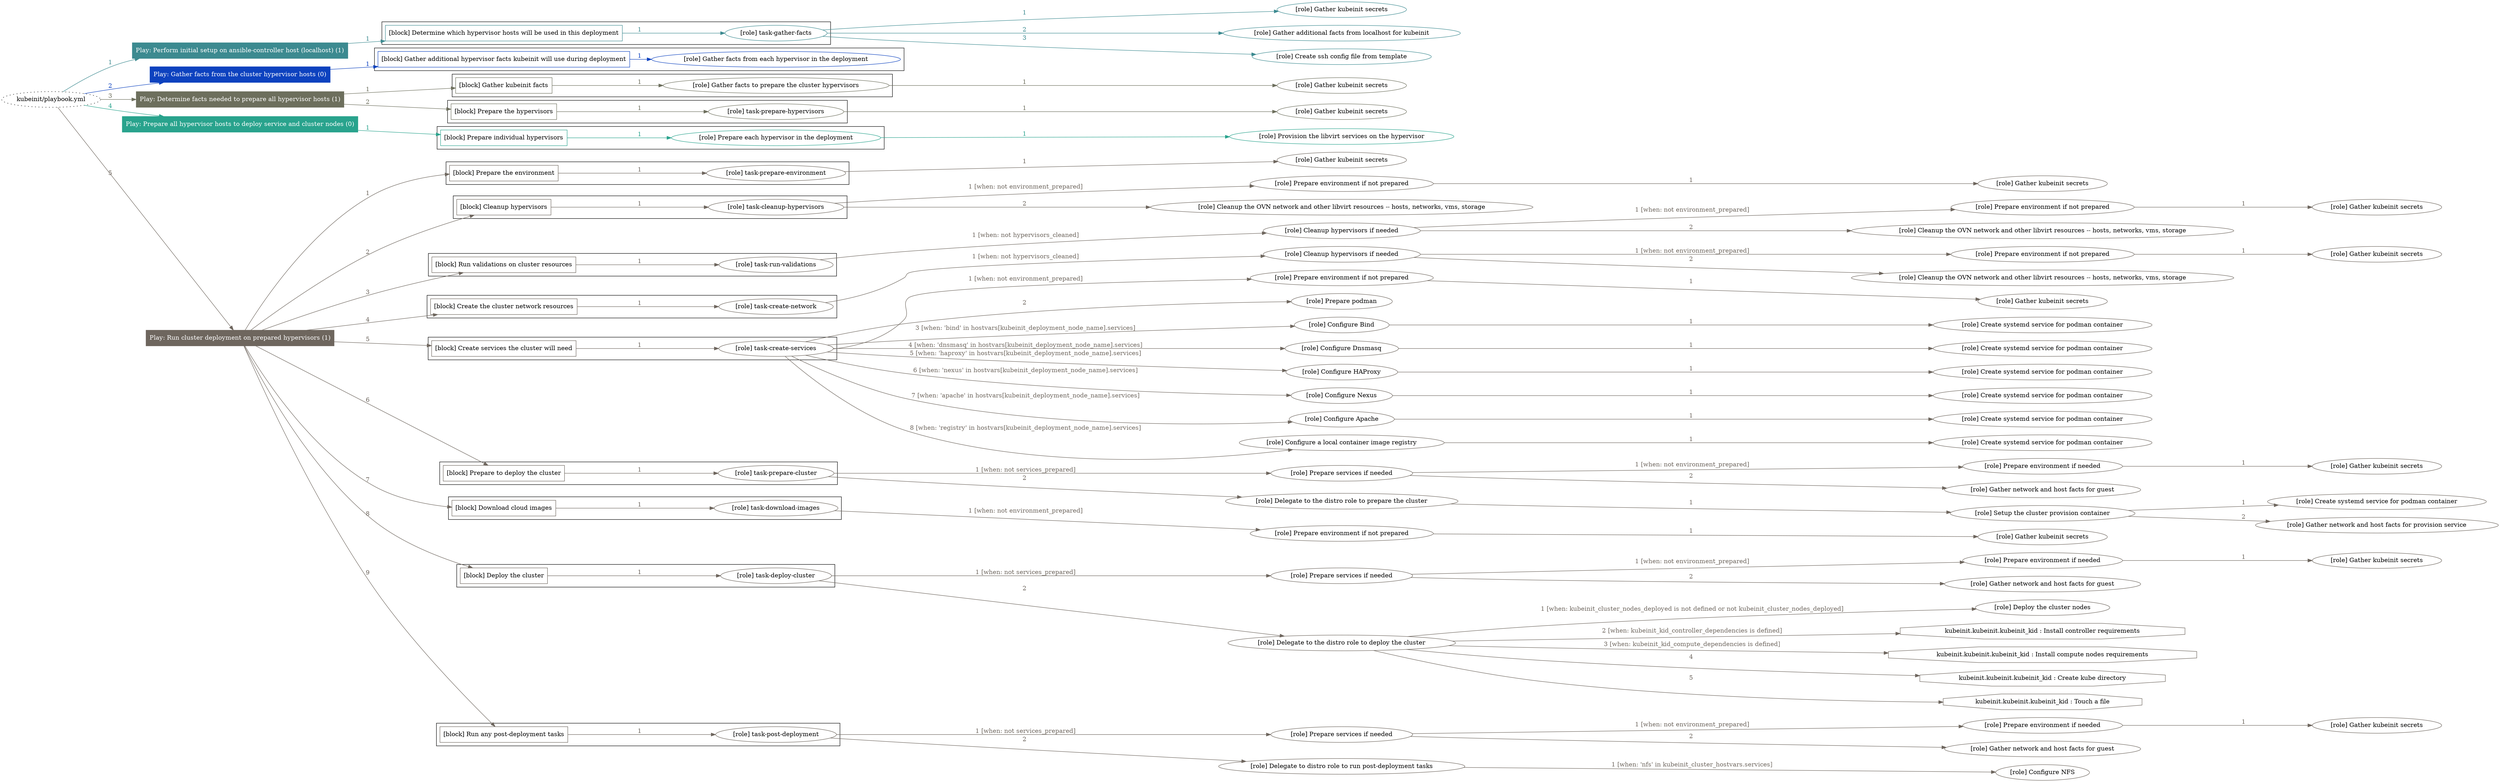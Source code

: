 digraph {
	graph [concentrate=true ordering=in rankdir=LR ratio=fill]
	edge [esep=5 sep=10]
	"kubeinit/playbook.yml" [URL="/home/runner/work/kubeinit/kubeinit/kubeinit/playbook.yml" id=playbook_3d7bd630 style=dotted]
	play_b0203a15 [label="Play: Perform initial setup on ansible-controller host (localhost) (1)" URL="/home/runner/work/kubeinit/kubeinit/kubeinit/playbook.yml" color="#3c8a90" fontcolor="#ffffff" id=play_b0203a15 shape=box style=filled tooltip=localhost]
	"kubeinit/playbook.yml" -> play_b0203a15 [label="1 " color="#3c8a90" fontcolor="#3c8a90" id=edge_af2dc142 labeltooltip="1 " tooltip="1 "]
	subgraph "Gather kubeinit secrets" {
		role_48feb80b [label="[role] Gather kubeinit secrets" URL="/home/runner/.ansible/collections/ansible_collections/kubeinit/kubeinit/roles/kubeinit_prepare/tasks/build_hypervisors_group.yml" color="#3c8a90" id=role_48feb80b tooltip="Gather kubeinit secrets"]
	}
	subgraph "Gather additional facts from localhost for kubeinit" {
		role_ab6a4d3f [label="[role] Gather additional facts from localhost for kubeinit" URL="/home/runner/.ansible/collections/ansible_collections/kubeinit/kubeinit/roles/kubeinit_prepare/tasks/build_hypervisors_group.yml" color="#3c8a90" id=role_ab6a4d3f tooltip="Gather additional facts from localhost for kubeinit"]
	}
	subgraph "Create ssh config file from template" {
		role_0a4c47ba [label="[role] Create ssh config file from template" URL="/home/runner/.ansible/collections/ansible_collections/kubeinit/kubeinit/roles/kubeinit_prepare/tasks/build_hypervisors_group.yml" color="#3c8a90" id=role_0a4c47ba tooltip="Create ssh config file from template"]
	}
	subgraph "task-gather-facts" {
		role_0cc390a0 [label="[role] task-gather-facts" URL="/home/runner/work/kubeinit/kubeinit/kubeinit/playbook.yml" color="#3c8a90" id=role_0cc390a0 tooltip="task-gather-facts"]
		role_0cc390a0 -> role_48feb80b [label="1 " color="#3c8a90" fontcolor="#3c8a90" id=edge_d0784002 labeltooltip="1 " tooltip="1 "]
		role_0cc390a0 -> role_ab6a4d3f [label="2 " color="#3c8a90" fontcolor="#3c8a90" id=edge_11cdefc2 labeltooltip="2 " tooltip="2 "]
		role_0cc390a0 -> role_0a4c47ba [label="3 " color="#3c8a90" fontcolor="#3c8a90" id=edge_e7268bd7 labeltooltip="3 " tooltip="3 "]
	}
	subgraph "Play: Perform initial setup on ansible-controller host (localhost) (1)" {
		play_b0203a15 -> block_efda9097 [label=1 color="#3c8a90" fontcolor="#3c8a90" id=edge_ba38cfdb labeltooltip=1 tooltip=1]
		subgraph cluster_block_efda9097 {
			block_efda9097 [label="[block] Determine which hypervisor hosts will be used in this deployment" URL="/home/runner/work/kubeinit/kubeinit/kubeinit/playbook.yml" color="#3c8a90" id=block_efda9097 labeltooltip="Determine which hypervisor hosts will be used in this deployment" shape=box tooltip="Determine which hypervisor hosts will be used in this deployment"]
			block_efda9097 -> role_0cc390a0 [label="1 " color="#3c8a90" fontcolor="#3c8a90" id=edge_987073fa labeltooltip="1 " tooltip="1 "]
		}
	}
	play_04111a97 [label="Play: Gather facts from the cluster hypervisor hosts (0)" URL="/home/runner/work/kubeinit/kubeinit/kubeinit/playbook.yml" color="#0d42bf" fontcolor="#ffffff" id=play_04111a97 shape=box style=filled tooltip="Play: Gather facts from the cluster hypervisor hosts (0)"]
	"kubeinit/playbook.yml" -> play_04111a97 [label="2 " color="#0d42bf" fontcolor="#0d42bf" id=edge_54c7ba0e labeltooltip="2 " tooltip="2 "]
	subgraph "Gather facts from each hypervisor in the deployment" {
		role_18b3a1d8 [label="[role] Gather facts from each hypervisor in the deployment" URL="/home/runner/work/kubeinit/kubeinit/kubeinit/playbook.yml" color="#0d42bf" id=role_18b3a1d8 tooltip="Gather facts from each hypervisor in the deployment"]
	}
	subgraph "Play: Gather facts from the cluster hypervisor hosts (0)" {
		play_04111a97 -> block_f0a7d3b3 [label=1 color="#0d42bf" fontcolor="#0d42bf" id=edge_0d190d37 labeltooltip=1 tooltip=1]
		subgraph cluster_block_f0a7d3b3 {
			block_f0a7d3b3 [label="[block] Gather additional hypervisor facts kubeinit will use during deployment" URL="/home/runner/work/kubeinit/kubeinit/kubeinit/playbook.yml" color="#0d42bf" id=block_f0a7d3b3 labeltooltip="Gather additional hypervisor facts kubeinit will use during deployment" shape=box tooltip="Gather additional hypervisor facts kubeinit will use during deployment"]
			block_f0a7d3b3 -> role_18b3a1d8 [label="1 " color="#0d42bf" fontcolor="#0d42bf" id=edge_4183a490 labeltooltip="1 " tooltip="1 "]
		}
	}
	play_44fbb2d6 [label="Play: Determine facts needed to prepare all hypervisor hosts (1)" URL="/home/runner/work/kubeinit/kubeinit/kubeinit/playbook.yml" color="#6d6f5d" fontcolor="#ffffff" id=play_44fbb2d6 shape=box style=filled tooltip=localhost]
	"kubeinit/playbook.yml" -> play_44fbb2d6 [label="3 " color="#6d6f5d" fontcolor="#6d6f5d" id=edge_a6567c5a labeltooltip="3 " tooltip="3 "]
	subgraph "Gather kubeinit secrets" {
		role_9995d584 [label="[role] Gather kubeinit secrets" URL="/home/runner/.ansible/collections/ansible_collections/kubeinit/kubeinit/roles/kubeinit_prepare/tasks/gather_kubeinit_facts.yml" color="#6d6f5d" id=role_9995d584 tooltip="Gather kubeinit secrets"]
	}
	subgraph "Gather facts to prepare the cluster hypervisors" {
		role_1fe7ce3e [label="[role] Gather facts to prepare the cluster hypervisors" URL="/home/runner/work/kubeinit/kubeinit/kubeinit/playbook.yml" color="#6d6f5d" id=role_1fe7ce3e tooltip="Gather facts to prepare the cluster hypervisors"]
		role_1fe7ce3e -> role_9995d584 [label="1 " color="#6d6f5d" fontcolor="#6d6f5d" id=edge_b0efc1c3 labeltooltip="1 " tooltip="1 "]
	}
	subgraph "Gather kubeinit secrets" {
		role_96edf153 [label="[role] Gather kubeinit secrets" URL="/home/runner/.ansible/collections/ansible_collections/kubeinit/kubeinit/roles/kubeinit_prepare/tasks/gather_kubeinit_facts.yml" color="#6d6f5d" id=role_96edf153 tooltip="Gather kubeinit secrets"]
	}
	subgraph "task-prepare-hypervisors" {
		role_48880086 [label="[role] task-prepare-hypervisors" URL="/home/runner/work/kubeinit/kubeinit/kubeinit/playbook.yml" color="#6d6f5d" id=role_48880086 tooltip="task-prepare-hypervisors"]
		role_48880086 -> role_96edf153 [label="1 " color="#6d6f5d" fontcolor="#6d6f5d" id=edge_0c571662 labeltooltip="1 " tooltip="1 "]
	}
	subgraph "Play: Determine facts needed to prepare all hypervisor hosts (1)" {
		play_44fbb2d6 -> block_ee2c584c [label=1 color="#6d6f5d" fontcolor="#6d6f5d" id=edge_2952ad56 labeltooltip=1 tooltip=1]
		subgraph cluster_block_ee2c584c {
			block_ee2c584c [label="[block] Gather kubeinit facts" URL="/home/runner/work/kubeinit/kubeinit/kubeinit/playbook.yml" color="#6d6f5d" id=block_ee2c584c labeltooltip="Gather kubeinit facts" shape=box tooltip="Gather kubeinit facts"]
			block_ee2c584c -> role_1fe7ce3e [label="1 " color="#6d6f5d" fontcolor="#6d6f5d" id=edge_dd4103d5 labeltooltip="1 " tooltip="1 "]
		}
		play_44fbb2d6 -> block_33b0d5e5 [label=2 color="#6d6f5d" fontcolor="#6d6f5d" id=edge_dc977b52 labeltooltip=2 tooltip=2]
		subgraph cluster_block_33b0d5e5 {
			block_33b0d5e5 [label="[block] Prepare the hypervisors" URL="/home/runner/work/kubeinit/kubeinit/kubeinit/playbook.yml" color="#6d6f5d" id=block_33b0d5e5 labeltooltip="Prepare the hypervisors" shape=box tooltip="Prepare the hypervisors"]
			block_33b0d5e5 -> role_48880086 [label="1 " color="#6d6f5d" fontcolor="#6d6f5d" id=edge_c5dce551 labeltooltip="1 " tooltip="1 "]
		}
	}
	play_79979519 [label="Play: Prepare all hypervisor hosts to deploy service and cluster nodes (0)" URL="/home/runner/work/kubeinit/kubeinit/kubeinit/playbook.yml" color="#29a38d" fontcolor="#ffffff" id=play_79979519 shape=box style=filled tooltip="Play: Prepare all hypervisor hosts to deploy service and cluster nodes (0)"]
	"kubeinit/playbook.yml" -> play_79979519 [label="4 " color="#29a38d" fontcolor="#29a38d" id=edge_4bfc03fb labeltooltip="4 " tooltip="4 "]
	subgraph "Provision the libvirt services on the hypervisor" {
		role_c75a8e52 [label="[role] Provision the libvirt services on the hypervisor" URL="/home/runner/.ansible/collections/ansible_collections/kubeinit/kubeinit/roles/kubeinit_prepare/tasks/prepare_hypervisor.yml" color="#29a38d" id=role_c75a8e52 tooltip="Provision the libvirt services on the hypervisor"]
	}
	subgraph "Prepare each hypervisor in the deployment" {
		role_4c54a559 [label="[role] Prepare each hypervisor in the deployment" URL="/home/runner/work/kubeinit/kubeinit/kubeinit/playbook.yml" color="#29a38d" id=role_4c54a559 tooltip="Prepare each hypervisor in the deployment"]
		role_4c54a559 -> role_c75a8e52 [label="1 " color="#29a38d" fontcolor="#29a38d" id=edge_80089c5c labeltooltip="1 " tooltip="1 "]
	}
	subgraph "Play: Prepare all hypervisor hosts to deploy service and cluster nodes (0)" {
		play_79979519 -> block_d3946b9d [label=1 color="#29a38d" fontcolor="#29a38d" id=edge_4ae7a3cb labeltooltip=1 tooltip=1]
		subgraph cluster_block_d3946b9d {
			block_d3946b9d [label="[block] Prepare individual hypervisors" URL="/home/runner/work/kubeinit/kubeinit/kubeinit/playbook.yml" color="#29a38d" id=block_d3946b9d labeltooltip="Prepare individual hypervisors" shape=box tooltip="Prepare individual hypervisors"]
			block_d3946b9d -> role_4c54a559 [label="1 " color="#29a38d" fontcolor="#29a38d" id=edge_c610ff0e labeltooltip="1 " tooltip="1 "]
		}
	}
	play_6e27e59a [label="Play: Run cluster deployment on prepared hypervisors (1)" URL="/home/runner/work/kubeinit/kubeinit/kubeinit/playbook.yml" color="#6e665e" fontcolor="#ffffff" id=play_6e27e59a shape=box style=filled tooltip=localhost]
	"kubeinit/playbook.yml" -> play_6e27e59a [label="5 " color="#6e665e" fontcolor="#6e665e" id=edge_e0b0841e labeltooltip="5 " tooltip="5 "]
	subgraph "Gather kubeinit secrets" {
		role_fdca444f [label="[role] Gather kubeinit secrets" URL="/home/runner/.ansible/collections/ansible_collections/kubeinit/kubeinit/roles/kubeinit_prepare/tasks/gather_kubeinit_facts.yml" color="#6e665e" id=role_fdca444f tooltip="Gather kubeinit secrets"]
	}
	subgraph "task-prepare-environment" {
		role_52c25a11 [label="[role] task-prepare-environment" URL="/home/runner/work/kubeinit/kubeinit/kubeinit/playbook.yml" color="#6e665e" id=role_52c25a11 tooltip="task-prepare-environment"]
		role_52c25a11 -> role_fdca444f [label="1 " color="#6e665e" fontcolor="#6e665e" id=edge_e0d90a6c labeltooltip="1 " tooltip="1 "]
	}
	subgraph "Gather kubeinit secrets" {
		role_676d27d6 [label="[role] Gather kubeinit secrets" URL="/home/runner/.ansible/collections/ansible_collections/kubeinit/kubeinit/roles/kubeinit_prepare/tasks/gather_kubeinit_facts.yml" color="#6e665e" id=role_676d27d6 tooltip="Gather kubeinit secrets"]
	}
	subgraph "Prepare environment if not prepared" {
		role_5a2c3a46 [label="[role] Prepare environment if not prepared" URL="/home/runner/.ansible/collections/ansible_collections/kubeinit/kubeinit/roles/kubeinit_prepare/tasks/cleanup_hypervisors.yml" color="#6e665e" id=role_5a2c3a46 tooltip="Prepare environment if not prepared"]
		role_5a2c3a46 -> role_676d27d6 [label="1 " color="#6e665e" fontcolor="#6e665e" id=edge_6e1cc955 labeltooltip="1 " tooltip="1 "]
	}
	subgraph "Cleanup the OVN network and other libvirt resources -- hosts, networks, vms, storage" {
		role_dcd455c5 [label="[role] Cleanup the OVN network and other libvirt resources -- hosts, networks, vms, storage" URL="/home/runner/.ansible/collections/ansible_collections/kubeinit/kubeinit/roles/kubeinit_prepare/tasks/cleanup_hypervisors.yml" color="#6e665e" id=role_dcd455c5 tooltip="Cleanup the OVN network and other libvirt resources -- hosts, networks, vms, storage"]
	}
	subgraph "task-cleanup-hypervisors" {
		role_646770fa [label="[role] task-cleanup-hypervisors" URL="/home/runner/work/kubeinit/kubeinit/kubeinit/playbook.yml" color="#6e665e" id=role_646770fa tooltip="task-cleanup-hypervisors"]
		role_646770fa -> role_5a2c3a46 [label="1 [when: not environment_prepared]" color="#6e665e" fontcolor="#6e665e" id=edge_43152ed1 labeltooltip="1 [when: not environment_prepared]" tooltip="1 [when: not environment_prepared]"]
		role_646770fa -> role_dcd455c5 [label="2 " color="#6e665e" fontcolor="#6e665e" id=edge_4732eca3 labeltooltip="2 " tooltip="2 "]
	}
	subgraph "Gather kubeinit secrets" {
		role_bed937e6 [label="[role] Gather kubeinit secrets" URL="/home/runner/.ansible/collections/ansible_collections/kubeinit/kubeinit/roles/kubeinit_prepare/tasks/gather_kubeinit_facts.yml" color="#6e665e" id=role_bed937e6 tooltip="Gather kubeinit secrets"]
	}
	subgraph "Prepare environment if not prepared" {
		role_c3abba6b [label="[role] Prepare environment if not prepared" URL="/home/runner/.ansible/collections/ansible_collections/kubeinit/kubeinit/roles/kubeinit_prepare/tasks/cleanup_hypervisors.yml" color="#6e665e" id=role_c3abba6b tooltip="Prepare environment if not prepared"]
		role_c3abba6b -> role_bed937e6 [label="1 " color="#6e665e" fontcolor="#6e665e" id=edge_7c79ac6a labeltooltip="1 " tooltip="1 "]
	}
	subgraph "Cleanup the OVN network and other libvirt resources -- hosts, networks, vms, storage" {
		role_b0fb7742 [label="[role] Cleanup the OVN network and other libvirt resources -- hosts, networks, vms, storage" URL="/home/runner/.ansible/collections/ansible_collections/kubeinit/kubeinit/roles/kubeinit_prepare/tasks/cleanup_hypervisors.yml" color="#6e665e" id=role_b0fb7742 tooltip="Cleanup the OVN network and other libvirt resources -- hosts, networks, vms, storage"]
	}
	subgraph "Cleanup hypervisors if needed" {
		role_43e8c8ad [label="[role] Cleanup hypervisors if needed" URL="/home/runner/.ansible/collections/ansible_collections/kubeinit/kubeinit/roles/kubeinit_validations/tasks/main.yml" color="#6e665e" id=role_43e8c8ad tooltip="Cleanup hypervisors if needed"]
		role_43e8c8ad -> role_c3abba6b [label="1 [when: not environment_prepared]" color="#6e665e" fontcolor="#6e665e" id=edge_b617b1b2 labeltooltip="1 [when: not environment_prepared]" tooltip="1 [when: not environment_prepared]"]
		role_43e8c8ad -> role_b0fb7742 [label="2 " color="#6e665e" fontcolor="#6e665e" id=edge_c12bb8b4 labeltooltip="2 " tooltip="2 "]
	}
	subgraph "task-run-validations" {
		role_91758251 [label="[role] task-run-validations" URL="/home/runner/work/kubeinit/kubeinit/kubeinit/playbook.yml" color="#6e665e" id=role_91758251 tooltip="task-run-validations"]
		role_91758251 -> role_43e8c8ad [label="1 [when: not hypervisors_cleaned]" color="#6e665e" fontcolor="#6e665e" id=edge_c01c80ba labeltooltip="1 [when: not hypervisors_cleaned]" tooltip="1 [when: not hypervisors_cleaned]"]
	}
	subgraph "Gather kubeinit secrets" {
		role_72af615d [label="[role] Gather kubeinit secrets" URL="/home/runner/.ansible/collections/ansible_collections/kubeinit/kubeinit/roles/kubeinit_prepare/tasks/gather_kubeinit_facts.yml" color="#6e665e" id=role_72af615d tooltip="Gather kubeinit secrets"]
	}
	subgraph "Prepare environment if not prepared" {
		role_1b918246 [label="[role] Prepare environment if not prepared" URL="/home/runner/.ansible/collections/ansible_collections/kubeinit/kubeinit/roles/kubeinit_prepare/tasks/cleanup_hypervisors.yml" color="#6e665e" id=role_1b918246 tooltip="Prepare environment if not prepared"]
		role_1b918246 -> role_72af615d [label="1 " color="#6e665e" fontcolor="#6e665e" id=edge_a9ec3417 labeltooltip="1 " tooltip="1 "]
	}
	subgraph "Cleanup the OVN network and other libvirt resources -- hosts, networks, vms, storage" {
		role_bd4e2962 [label="[role] Cleanup the OVN network and other libvirt resources -- hosts, networks, vms, storage" URL="/home/runner/.ansible/collections/ansible_collections/kubeinit/kubeinit/roles/kubeinit_prepare/tasks/cleanup_hypervisors.yml" color="#6e665e" id=role_bd4e2962 tooltip="Cleanup the OVN network and other libvirt resources -- hosts, networks, vms, storage"]
	}
	subgraph "Cleanup hypervisors if needed" {
		role_41783616 [label="[role] Cleanup hypervisors if needed" URL="/home/runner/.ansible/collections/ansible_collections/kubeinit/kubeinit/roles/kubeinit_libvirt/tasks/create_network.yml" color="#6e665e" id=role_41783616 tooltip="Cleanup hypervisors if needed"]
		role_41783616 -> role_1b918246 [label="1 [when: not environment_prepared]" color="#6e665e" fontcolor="#6e665e" id=edge_8a7256d5 labeltooltip="1 [when: not environment_prepared]" tooltip="1 [when: not environment_prepared]"]
		role_41783616 -> role_bd4e2962 [label="2 " color="#6e665e" fontcolor="#6e665e" id=edge_a55afdd6 labeltooltip="2 " tooltip="2 "]
	}
	subgraph "task-create-network" {
		role_072b382c [label="[role] task-create-network" URL="/home/runner/work/kubeinit/kubeinit/kubeinit/playbook.yml" color="#6e665e" id=role_072b382c tooltip="task-create-network"]
		role_072b382c -> role_41783616 [label="1 [when: not hypervisors_cleaned]" color="#6e665e" fontcolor="#6e665e" id=edge_1cc98890 labeltooltip="1 [when: not hypervisors_cleaned]" tooltip="1 [when: not hypervisors_cleaned]"]
	}
	subgraph "Gather kubeinit secrets" {
		role_a0f3d537 [label="[role] Gather kubeinit secrets" URL="/home/runner/.ansible/collections/ansible_collections/kubeinit/kubeinit/roles/kubeinit_prepare/tasks/gather_kubeinit_facts.yml" color="#6e665e" id=role_a0f3d537 tooltip="Gather kubeinit secrets"]
	}
	subgraph "Prepare environment if not prepared" {
		role_6c2fa3cf [label="[role] Prepare environment if not prepared" URL="/home/runner/.ansible/collections/ansible_collections/kubeinit/kubeinit/roles/kubeinit_services/tasks/main.yml" color="#6e665e" id=role_6c2fa3cf tooltip="Prepare environment if not prepared"]
		role_6c2fa3cf -> role_a0f3d537 [label="1 " color="#6e665e" fontcolor="#6e665e" id=edge_23925df9 labeltooltip="1 " tooltip="1 "]
	}
	subgraph "Prepare podman" {
		role_3ca24999 [label="[role] Prepare podman" URL="/home/runner/.ansible/collections/ansible_collections/kubeinit/kubeinit/roles/kubeinit_services/tasks/00_create_service_pod.yml" color="#6e665e" id=role_3ca24999 tooltip="Prepare podman"]
	}
	subgraph "Create systemd service for podman container" {
		role_8d040331 [label="[role] Create systemd service for podman container" URL="/home/runner/.ansible/collections/ansible_collections/kubeinit/kubeinit/roles/kubeinit_bind/tasks/main.yml" color="#6e665e" id=role_8d040331 tooltip="Create systemd service for podman container"]
	}
	subgraph "Configure Bind" {
		role_70f34946 [label="[role] Configure Bind" URL="/home/runner/.ansible/collections/ansible_collections/kubeinit/kubeinit/roles/kubeinit_services/tasks/start_services_containers.yml" color="#6e665e" id=role_70f34946 tooltip="Configure Bind"]
		role_70f34946 -> role_8d040331 [label="1 " color="#6e665e" fontcolor="#6e665e" id=edge_d8fd6b5e labeltooltip="1 " tooltip="1 "]
	}
	subgraph "Create systemd service for podman container" {
		role_dca3d2cf [label="[role] Create systemd service for podman container" URL="/home/runner/.ansible/collections/ansible_collections/kubeinit/kubeinit/roles/kubeinit_dnsmasq/tasks/main.yml" color="#6e665e" id=role_dca3d2cf tooltip="Create systemd service for podman container"]
	}
	subgraph "Configure Dnsmasq" {
		role_0df9fd36 [label="[role] Configure Dnsmasq" URL="/home/runner/.ansible/collections/ansible_collections/kubeinit/kubeinit/roles/kubeinit_services/tasks/start_services_containers.yml" color="#6e665e" id=role_0df9fd36 tooltip="Configure Dnsmasq"]
		role_0df9fd36 -> role_dca3d2cf [label="1 " color="#6e665e" fontcolor="#6e665e" id=edge_4e99bb91 labeltooltip="1 " tooltip="1 "]
	}
	subgraph "Create systemd service for podman container" {
		role_486c6132 [label="[role] Create systemd service for podman container" URL="/home/runner/.ansible/collections/ansible_collections/kubeinit/kubeinit/roles/kubeinit_haproxy/tasks/main.yml" color="#6e665e" id=role_486c6132 tooltip="Create systemd service for podman container"]
	}
	subgraph "Configure HAProxy" {
		role_641e816e [label="[role] Configure HAProxy" URL="/home/runner/.ansible/collections/ansible_collections/kubeinit/kubeinit/roles/kubeinit_services/tasks/start_services_containers.yml" color="#6e665e" id=role_641e816e tooltip="Configure HAProxy"]
		role_641e816e -> role_486c6132 [label="1 " color="#6e665e" fontcolor="#6e665e" id=edge_9d06c499 labeltooltip="1 " tooltip="1 "]
	}
	subgraph "Create systemd service for podman container" {
		role_9caf7ca0 [label="[role] Create systemd service for podman container" URL="/home/runner/.ansible/collections/ansible_collections/kubeinit/kubeinit/roles/kubeinit_nexus/tasks/main.yml" color="#6e665e" id=role_9caf7ca0 tooltip="Create systemd service for podman container"]
	}
	subgraph "Configure Nexus" {
		role_36e94bff [label="[role] Configure Nexus" URL="/home/runner/.ansible/collections/ansible_collections/kubeinit/kubeinit/roles/kubeinit_services/tasks/start_services_containers.yml" color="#6e665e" id=role_36e94bff tooltip="Configure Nexus"]
		role_36e94bff -> role_9caf7ca0 [label="1 " color="#6e665e" fontcolor="#6e665e" id=edge_1cb47347 labeltooltip="1 " tooltip="1 "]
	}
	subgraph "Create systemd service for podman container" {
		role_8e4f36b9 [label="[role] Create systemd service for podman container" URL="/home/runner/.ansible/collections/ansible_collections/kubeinit/kubeinit/roles/kubeinit_apache/tasks/main.yml" color="#6e665e" id=role_8e4f36b9 tooltip="Create systemd service for podman container"]
	}
	subgraph "Configure Apache" {
		role_22abae80 [label="[role] Configure Apache" URL="/home/runner/.ansible/collections/ansible_collections/kubeinit/kubeinit/roles/kubeinit_services/tasks/start_services_containers.yml" color="#6e665e" id=role_22abae80 tooltip="Configure Apache"]
		role_22abae80 -> role_8e4f36b9 [label="1 " color="#6e665e" fontcolor="#6e665e" id=edge_22b6c54d labeltooltip="1 " tooltip="1 "]
	}
	subgraph "Create systemd service for podman container" {
		role_6d17152f [label="[role] Create systemd service for podman container" URL="/home/runner/.ansible/collections/ansible_collections/kubeinit/kubeinit/roles/kubeinit_registry/tasks/main.yml" color="#6e665e" id=role_6d17152f tooltip="Create systemd service for podman container"]
	}
	subgraph "Configure a local container image registry" {
		role_6178445d [label="[role] Configure a local container image registry" URL="/home/runner/.ansible/collections/ansible_collections/kubeinit/kubeinit/roles/kubeinit_services/tasks/start_services_containers.yml" color="#6e665e" id=role_6178445d tooltip="Configure a local container image registry"]
		role_6178445d -> role_6d17152f [label="1 " color="#6e665e" fontcolor="#6e665e" id=edge_9a193072 labeltooltip="1 " tooltip="1 "]
	}
	subgraph "task-create-services" {
		role_d0e8c04c [label="[role] task-create-services" URL="/home/runner/work/kubeinit/kubeinit/kubeinit/playbook.yml" color="#6e665e" id=role_d0e8c04c tooltip="task-create-services"]
		role_d0e8c04c -> role_6c2fa3cf [label="1 [when: not environment_prepared]" color="#6e665e" fontcolor="#6e665e" id=edge_0ecf4778 labeltooltip="1 [when: not environment_prepared]" tooltip="1 [when: not environment_prepared]"]
		role_d0e8c04c -> role_3ca24999 [label="2 " color="#6e665e" fontcolor="#6e665e" id=edge_b8df870a labeltooltip="2 " tooltip="2 "]
		role_d0e8c04c -> role_70f34946 [label="3 [when: 'bind' in hostvars[kubeinit_deployment_node_name].services]" color="#6e665e" fontcolor="#6e665e" id=edge_943360d9 labeltooltip="3 [when: 'bind' in hostvars[kubeinit_deployment_node_name].services]" tooltip="3 [when: 'bind' in hostvars[kubeinit_deployment_node_name].services]"]
		role_d0e8c04c -> role_0df9fd36 [label="4 [when: 'dnsmasq' in hostvars[kubeinit_deployment_node_name].services]" color="#6e665e" fontcolor="#6e665e" id=edge_cf29edeb labeltooltip="4 [when: 'dnsmasq' in hostvars[kubeinit_deployment_node_name].services]" tooltip="4 [when: 'dnsmasq' in hostvars[kubeinit_deployment_node_name].services]"]
		role_d0e8c04c -> role_641e816e [label="5 [when: 'haproxy' in hostvars[kubeinit_deployment_node_name].services]" color="#6e665e" fontcolor="#6e665e" id=edge_55bd174f labeltooltip="5 [when: 'haproxy' in hostvars[kubeinit_deployment_node_name].services]" tooltip="5 [when: 'haproxy' in hostvars[kubeinit_deployment_node_name].services]"]
		role_d0e8c04c -> role_36e94bff [label="6 [when: 'nexus' in hostvars[kubeinit_deployment_node_name].services]" color="#6e665e" fontcolor="#6e665e" id=edge_5bdfd1f2 labeltooltip="6 [when: 'nexus' in hostvars[kubeinit_deployment_node_name].services]" tooltip="6 [when: 'nexus' in hostvars[kubeinit_deployment_node_name].services]"]
		role_d0e8c04c -> role_22abae80 [label="7 [when: 'apache' in hostvars[kubeinit_deployment_node_name].services]" color="#6e665e" fontcolor="#6e665e" id=edge_2b037e74 labeltooltip="7 [when: 'apache' in hostvars[kubeinit_deployment_node_name].services]" tooltip="7 [when: 'apache' in hostvars[kubeinit_deployment_node_name].services]"]
		role_d0e8c04c -> role_6178445d [label="8 [when: 'registry' in hostvars[kubeinit_deployment_node_name].services]" color="#6e665e" fontcolor="#6e665e" id=edge_58882956 labeltooltip="8 [when: 'registry' in hostvars[kubeinit_deployment_node_name].services]" tooltip="8 [when: 'registry' in hostvars[kubeinit_deployment_node_name].services]"]
	}
	subgraph "Gather kubeinit secrets" {
		role_5a3a40a1 [label="[role] Gather kubeinit secrets" URL="/home/runner/.ansible/collections/ansible_collections/kubeinit/kubeinit/roles/kubeinit_prepare/tasks/gather_kubeinit_facts.yml" color="#6e665e" id=role_5a3a40a1 tooltip="Gather kubeinit secrets"]
	}
	subgraph "Prepare environment if needed" {
		role_3eac56a5 [label="[role] Prepare environment if needed" URL="/home/runner/.ansible/collections/ansible_collections/kubeinit/kubeinit/roles/kubeinit_services/tasks/prepare_services.yml" color="#6e665e" id=role_3eac56a5 tooltip="Prepare environment if needed"]
		role_3eac56a5 -> role_5a3a40a1 [label="1 " color="#6e665e" fontcolor="#6e665e" id=edge_95b7f3d4 labeltooltip="1 " tooltip="1 "]
	}
	subgraph "Gather network and host facts for guest" {
		role_876b5fdc [label="[role] Gather network and host facts for guest" URL="/home/runner/.ansible/collections/ansible_collections/kubeinit/kubeinit/roles/kubeinit_services/tasks/prepare_services.yml" color="#6e665e" id=role_876b5fdc tooltip="Gather network and host facts for guest"]
	}
	subgraph "Prepare services if needed" {
		role_54ccdefb [label="[role] Prepare services if needed" URL="/home/runner/.ansible/collections/ansible_collections/kubeinit/kubeinit/roles/kubeinit_prepare/tasks/prepare_cluster.yml" color="#6e665e" id=role_54ccdefb tooltip="Prepare services if needed"]
		role_54ccdefb -> role_3eac56a5 [label="1 [when: not environment_prepared]" color="#6e665e" fontcolor="#6e665e" id=edge_be370c6a labeltooltip="1 [when: not environment_prepared]" tooltip="1 [when: not environment_prepared]"]
		role_54ccdefb -> role_876b5fdc [label="2 " color="#6e665e" fontcolor="#6e665e" id=edge_8ef4edce labeltooltip="2 " tooltip="2 "]
	}
	subgraph "Create systemd service for podman container" {
		role_c5cd32d6 [label="[role] Create systemd service for podman container" URL="/home/runner/.ansible/collections/ansible_collections/kubeinit/kubeinit/roles/kubeinit_services/tasks/create_provision_container.yml" color="#6e665e" id=role_c5cd32d6 tooltip="Create systemd service for podman container"]
	}
	subgraph "Gather network and host facts for provision service" {
		role_af9291be [label="[role] Gather network and host facts for provision service" URL="/home/runner/.ansible/collections/ansible_collections/kubeinit/kubeinit/roles/kubeinit_services/tasks/create_provision_container.yml" color="#6e665e" id=role_af9291be tooltip="Gather network and host facts for provision service"]
	}
	subgraph "Setup the cluster provision container" {
		role_1732388e [label="[role] Setup the cluster provision container" URL="/home/runner/.ansible/collections/ansible_collections/kubeinit/kubeinit/roles/kubeinit_kid/tasks/prepare_cluster.yml" color="#6e665e" id=role_1732388e tooltip="Setup the cluster provision container"]
		role_1732388e -> role_c5cd32d6 [label="1 " color="#6e665e" fontcolor="#6e665e" id=edge_b5f7db7a labeltooltip="1 " tooltip="1 "]
		role_1732388e -> role_af9291be [label="2 " color="#6e665e" fontcolor="#6e665e" id=edge_e0c77e1d labeltooltip="2 " tooltip="2 "]
	}
	subgraph "Delegate to the distro role to prepare the cluster" {
		role_376d689c [label="[role] Delegate to the distro role to prepare the cluster" URL="/home/runner/.ansible/collections/ansible_collections/kubeinit/kubeinit/roles/kubeinit_prepare/tasks/prepare_cluster.yml" color="#6e665e" id=role_376d689c tooltip="Delegate to the distro role to prepare the cluster"]
		role_376d689c -> role_1732388e [label="1 " color="#6e665e" fontcolor="#6e665e" id=edge_ad2f0558 labeltooltip="1 " tooltip="1 "]
	}
	subgraph "task-prepare-cluster" {
		role_328aa80b [label="[role] task-prepare-cluster" URL="/home/runner/work/kubeinit/kubeinit/kubeinit/playbook.yml" color="#6e665e" id=role_328aa80b tooltip="task-prepare-cluster"]
		role_328aa80b -> role_54ccdefb [label="1 [when: not services_prepared]" color="#6e665e" fontcolor="#6e665e" id=edge_69e73173 labeltooltip="1 [when: not services_prepared]" tooltip="1 [when: not services_prepared]"]
		role_328aa80b -> role_376d689c [label="2 " color="#6e665e" fontcolor="#6e665e" id=edge_df65f6cc labeltooltip="2 " tooltip="2 "]
	}
	subgraph "Gather kubeinit secrets" {
		role_7eaec882 [label="[role] Gather kubeinit secrets" URL="/home/runner/.ansible/collections/ansible_collections/kubeinit/kubeinit/roles/kubeinit_prepare/tasks/gather_kubeinit_facts.yml" color="#6e665e" id=role_7eaec882 tooltip="Gather kubeinit secrets"]
	}
	subgraph "Prepare environment if not prepared" {
		role_8e4f4d77 [label="[role] Prepare environment if not prepared" URL="/home/runner/.ansible/collections/ansible_collections/kubeinit/kubeinit/roles/kubeinit_libvirt/tasks/download_cloud_images.yml" color="#6e665e" id=role_8e4f4d77 tooltip="Prepare environment if not prepared"]
		role_8e4f4d77 -> role_7eaec882 [label="1 " color="#6e665e" fontcolor="#6e665e" id=edge_0775c888 labeltooltip="1 " tooltip="1 "]
	}
	subgraph "task-download-images" {
		role_0d872382 [label="[role] task-download-images" URL="/home/runner/work/kubeinit/kubeinit/kubeinit/playbook.yml" color="#6e665e" id=role_0d872382 tooltip="task-download-images"]
		role_0d872382 -> role_8e4f4d77 [label="1 [when: not environment_prepared]" color="#6e665e" fontcolor="#6e665e" id=edge_5297c001 labeltooltip="1 [when: not environment_prepared]" tooltip="1 [when: not environment_prepared]"]
	}
	subgraph "Gather kubeinit secrets" {
		role_891350c4 [label="[role] Gather kubeinit secrets" URL="/home/runner/.ansible/collections/ansible_collections/kubeinit/kubeinit/roles/kubeinit_prepare/tasks/gather_kubeinit_facts.yml" color="#6e665e" id=role_891350c4 tooltip="Gather kubeinit secrets"]
	}
	subgraph "Prepare environment if needed" {
		role_81e63960 [label="[role] Prepare environment if needed" URL="/home/runner/.ansible/collections/ansible_collections/kubeinit/kubeinit/roles/kubeinit_services/tasks/prepare_services.yml" color="#6e665e" id=role_81e63960 tooltip="Prepare environment if needed"]
		role_81e63960 -> role_891350c4 [label="1 " color="#6e665e" fontcolor="#6e665e" id=edge_020ff00b labeltooltip="1 " tooltip="1 "]
	}
	subgraph "Gather network and host facts for guest" {
		role_5be6965b [label="[role] Gather network and host facts for guest" URL="/home/runner/.ansible/collections/ansible_collections/kubeinit/kubeinit/roles/kubeinit_services/tasks/prepare_services.yml" color="#6e665e" id=role_5be6965b tooltip="Gather network and host facts for guest"]
	}
	subgraph "Prepare services if needed" {
		role_ccc65893 [label="[role] Prepare services if needed" URL="/home/runner/.ansible/collections/ansible_collections/kubeinit/kubeinit/roles/kubeinit_prepare/tasks/deploy_cluster.yml" color="#6e665e" id=role_ccc65893 tooltip="Prepare services if needed"]
		role_ccc65893 -> role_81e63960 [label="1 [when: not environment_prepared]" color="#6e665e" fontcolor="#6e665e" id=edge_db30bde7 labeltooltip="1 [when: not environment_prepared]" tooltip="1 [when: not environment_prepared]"]
		role_ccc65893 -> role_5be6965b [label="2 " color="#6e665e" fontcolor="#6e665e" id=edge_a9f36ae1 labeltooltip="2 " tooltip="2 "]
	}
	subgraph "Deploy the cluster nodes" {
		role_3355283c [label="[role] Deploy the cluster nodes" URL="/home/runner/.ansible/collections/ansible_collections/kubeinit/kubeinit/roles/kubeinit_kid/tasks/main.yml" color="#6e665e" id=role_3355283c tooltip="Deploy the cluster nodes"]
	}
	subgraph "Delegate to the distro role to deploy the cluster" {
		role_cfd00af0 [label="[role] Delegate to the distro role to deploy the cluster" URL="/home/runner/.ansible/collections/ansible_collections/kubeinit/kubeinit/roles/kubeinit_prepare/tasks/deploy_cluster.yml" color="#6e665e" id=role_cfd00af0 tooltip="Delegate to the distro role to deploy the cluster"]
		role_cfd00af0 -> role_3355283c [label="1 [when: kubeinit_cluster_nodes_deployed is not defined or not kubeinit_cluster_nodes_deployed]" color="#6e665e" fontcolor="#6e665e" id=edge_cb0ee511 labeltooltip="1 [when: kubeinit_cluster_nodes_deployed is not defined or not kubeinit_cluster_nodes_deployed]" tooltip="1 [when: kubeinit_cluster_nodes_deployed is not defined or not kubeinit_cluster_nodes_deployed]"]
		task_6b5503ed [label="kubeinit.kubeinit.kubeinit_kid : Install controller requirements" URL="/home/runner/.ansible/collections/ansible_collections/kubeinit/kubeinit/roles/kubeinit_kid/tasks/main.yml" color="#6e665e" id=task_6b5503ed shape=octagon tooltip="kubeinit.kubeinit.kubeinit_kid : Install controller requirements"]
		role_cfd00af0 -> task_6b5503ed [label="2 [when: kubeinit_kid_controller_dependencies is defined]" color="#6e665e" fontcolor="#6e665e" id=edge_0ab821ff labeltooltip="2 [when: kubeinit_kid_controller_dependencies is defined]" tooltip="2 [when: kubeinit_kid_controller_dependencies is defined]"]
		task_f84e0415 [label="kubeinit.kubeinit.kubeinit_kid : Install compute nodes requirements" URL="/home/runner/.ansible/collections/ansible_collections/kubeinit/kubeinit/roles/kubeinit_kid/tasks/main.yml" color="#6e665e" id=task_f84e0415 shape=octagon tooltip="kubeinit.kubeinit.kubeinit_kid : Install compute nodes requirements"]
		role_cfd00af0 -> task_f84e0415 [label="3 [when: kubeinit_kid_compute_dependencies is defined]" color="#6e665e" fontcolor="#6e665e" id=edge_f2b6eeba labeltooltip="3 [when: kubeinit_kid_compute_dependencies is defined]" tooltip="3 [when: kubeinit_kid_compute_dependencies is defined]"]
		task_7753b511 [label="kubeinit.kubeinit.kubeinit_kid : Create kube directory" URL="/home/runner/.ansible/collections/ansible_collections/kubeinit/kubeinit/roles/kubeinit_kid/tasks/main.yml" color="#6e665e" id=task_7753b511 shape=octagon tooltip="kubeinit.kubeinit.kubeinit_kid : Create kube directory"]
		role_cfd00af0 -> task_7753b511 [label="4 " color="#6e665e" fontcolor="#6e665e" id=edge_afcea618 labeltooltip="4 " tooltip="4 "]
		task_4f56af9c [label="kubeinit.kubeinit.kubeinit_kid : Touch a file" URL="/home/runner/.ansible/collections/ansible_collections/kubeinit/kubeinit/roles/kubeinit_kid/tasks/main.yml" color="#6e665e" id=task_4f56af9c shape=octagon tooltip="kubeinit.kubeinit.kubeinit_kid : Touch a file"]
		role_cfd00af0 -> task_4f56af9c [label="5 " color="#6e665e" fontcolor="#6e665e" id=edge_e74afac1 labeltooltip="5 " tooltip="5 "]
	}
	subgraph "task-deploy-cluster" {
		role_c5909651 [label="[role] task-deploy-cluster" URL="/home/runner/work/kubeinit/kubeinit/kubeinit/playbook.yml" color="#6e665e" id=role_c5909651 tooltip="task-deploy-cluster"]
		role_c5909651 -> role_ccc65893 [label="1 [when: not services_prepared]" color="#6e665e" fontcolor="#6e665e" id=edge_408c6f20 labeltooltip="1 [when: not services_prepared]" tooltip="1 [when: not services_prepared]"]
		role_c5909651 -> role_cfd00af0 [label="2 " color="#6e665e" fontcolor="#6e665e" id=edge_bc10ceac labeltooltip="2 " tooltip="2 "]
	}
	subgraph "Gather kubeinit secrets" {
		role_a93de645 [label="[role] Gather kubeinit secrets" URL="/home/runner/.ansible/collections/ansible_collections/kubeinit/kubeinit/roles/kubeinit_prepare/tasks/gather_kubeinit_facts.yml" color="#6e665e" id=role_a93de645 tooltip="Gather kubeinit secrets"]
	}
	subgraph "Prepare environment if needed" {
		role_aa8bcf23 [label="[role] Prepare environment if needed" URL="/home/runner/.ansible/collections/ansible_collections/kubeinit/kubeinit/roles/kubeinit_services/tasks/prepare_services.yml" color="#6e665e" id=role_aa8bcf23 tooltip="Prepare environment if needed"]
		role_aa8bcf23 -> role_a93de645 [label="1 " color="#6e665e" fontcolor="#6e665e" id=edge_9e97b4a8 labeltooltip="1 " tooltip="1 "]
	}
	subgraph "Gather network and host facts for guest" {
		role_81494ca5 [label="[role] Gather network and host facts for guest" URL="/home/runner/.ansible/collections/ansible_collections/kubeinit/kubeinit/roles/kubeinit_services/tasks/prepare_services.yml" color="#6e665e" id=role_81494ca5 tooltip="Gather network and host facts for guest"]
	}
	subgraph "Prepare services if needed" {
		role_3fdfbb2e [label="[role] Prepare services if needed" URL="/home/runner/.ansible/collections/ansible_collections/kubeinit/kubeinit/roles/kubeinit_prepare/tasks/post_deployment.yml" color="#6e665e" id=role_3fdfbb2e tooltip="Prepare services if needed"]
		role_3fdfbb2e -> role_aa8bcf23 [label="1 [when: not environment_prepared]" color="#6e665e" fontcolor="#6e665e" id=edge_f54063c2 labeltooltip="1 [when: not environment_prepared]" tooltip="1 [when: not environment_prepared]"]
		role_3fdfbb2e -> role_81494ca5 [label="2 " color="#6e665e" fontcolor="#6e665e" id=edge_d3dee8a1 labeltooltip="2 " tooltip="2 "]
	}
	subgraph "Configure NFS" {
		role_7cb41a7d [label="[role] Configure NFS" URL="/home/runner/.ansible/collections/ansible_collections/kubeinit/kubeinit/roles/kubeinit_kid/tasks/post_deployment_tasks.yml" color="#6e665e" id=role_7cb41a7d tooltip="Configure NFS"]
	}
	subgraph "Delegate to distro role to run post-deployment tasks" {
		role_336efc11 [label="[role] Delegate to distro role to run post-deployment tasks" URL="/home/runner/.ansible/collections/ansible_collections/kubeinit/kubeinit/roles/kubeinit_prepare/tasks/post_deployment.yml" color="#6e665e" id=role_336efc11 tooltip="Delegate to distro role to run post-deployment tasks"]
		role_336efc11 -> role_7cb41a7d [label="1 [when: 'nfs' in kubeinit_cluster_hostvars.services]" color="#6e665e" fontcolor="#6e665e" id=edge_ae504d28 labeltooltip="1 [when: 'nfs' in kubeinit_cluster_hostvars.services]" tooltip="1 [when: 'nfs' in kubeinit_cluster_hostvars.services]"]
	}
	subgraph "task-post-deployment" {
		role_684cd276 [label="[role] task-post-deployment" URL="/home/runner/work/kubeinit/kubeinit/kubeinit/playbook.yml" color="#6e665e" id=role_684cd276 tooltip="task-post-deployment"]
		role_684cd276 -> role_3fdfbb2e [label="1 [when: not services_prepared]" color="#6e665e" fontcolor="#6e665e" id=edge_3e0f8476 labeltooltip="1 [when: not services_prepared]" tooltip="1 [when: not services_prepared]"]
		role_684cd276 -> role_336efc11 [label="2 " color="#6e665e" fontcolor="#6e665e" id=edge_3a048e45 labeltooltip="2 " tooltip="2 "]
	}
	subgraph "Play: Run cluster deployment on prepared hypervisors (1)" {
		play_6e27e59a -> block_5dfd86fa [label=1 color="#6e665e" fontcolor="#6e665e" id=edge_2033cb4e labeltooltip=1 tooltip=1]
		subgraph cluster_block_5dfd86fa {
			block_5dfd86fa [label="[block] Prepare the environment" URL="/home/runner/work/kubeinit/kubeinit/kubeinit/playbook.yml" color="#6e665e" id=block_5dfd86fa labeltooltip="Prepare the environment" shape=box tooltip="Prepare the environment"]
			block_5dfd86fa -> role_52c25a11 [label="1 " color="#6e665e" fontcolor="#6e665e" id=edge_a3f09767 labeltooltip="1 " tooltip="1 "]
		}
		play_6e27e59a -> block_0fd2c7cf [label=2 color="#6e665e" fontcolor="#6e665e" id=edge_4fe5e8c6 labeltooltip=2 tooltip=2]
		subgraph cluster_block_0fd2c7cf {
			block_0fd2c7cf [label="[block] Cleanup hypervisors" URL="/home/runner/work/kubeinit/kubeinit/kubeinit/playbook.yml" color="#6e665e" id=block_0fd2c7cf labeltooltip="Cleanup hypervisors" shape=box tooltip="Cleanup hypervisors"]
			block_0fd2c7cf -> role_646770fa [label="1 " color="#6e665e" fontcolor="#6e665e" id=edge_4e236f60 labeltooltip="1 " tooltip="1 "]
		}
		play_6e27e59a -> block_d7a8a792 [label=3 color="#6e665e" fontcolor="#6e665e" id=edge_da4421eb labeltooltip=3 tooltip=3]
		subgraph cluster_block_d7a8a792 {
			block_d7a8a792 [label="[block] Run validations on cluster resources" URL="/home/runner/work/kubeinit/kubeinit/kubeinit/playbook.yml" color="#6e665e" id=block_d7a8a792 labeltooltip="Run validations on cluster resources" shape=box tooltip="Run validations on cluster resources"]
			block_d7a8a792 -> role_91758251 [label="1 " color="#6e665e" fontcolor="#6e665e" id=edge_ffbbb9fb labeltooltip="1 " tooltip="1 "]
		}
		play_6e27e59a -> block_5de89664 [label=4 color="#6e665e" fontcolor="#6e665e" id=edge_ba702848 labeltooltip=4 tooltip=4]
		subgraph cluster_block_5de89664 {
			block_5de89664 [label="[block] Create the cluster network resources" URL="/home/runner/work/kubeinit/kubeinit/kubeinit/playbook.yml" color="#6e665e" id=block_5de89664 labeltooltip="Create the cluster network resources" shape=box tooltip="Create the cluster network resources"]
			block_5de89664 -> role_072b382c [label="1 " color="#6e665e" fontcolor="#6e665e" id=edge_02747d7b labeltooltip="1 " tooltip="1 "]
		}
		play_6e27e59a -> block_2374f3f7 [label=5 color="#6e665e" fontcolor="#6e665e" id=edge_8f813f05 labeltooltip=5 tooltip=5]
		subgraph cluster_block_2374f3f7 {
			block_2374f3f7 [label="[block] Create services the cluster will need" URL="/home/runner/work/kubeinit/kubeinit/kubeinit/playbook.yml" color="#6e665e" id=block_2374f3f7 labeltooltip="Create services the cluster will need" shape=box tooltip="Create services the cluster will need"]
			block_2374f3f7 -> role_d0e8c04c [label="1 " color="#6e665e" fontcolor="#6e665e" id=edge_3ee4448f labeltooltip="1 " tooltip="1 "]
		}
		play_6e27e59a -> block_1e4b7a9e [label=6 color="#6e665e" fontcolor="#6e665e" id=edge_6560766d labeltooltip=6 tooltip=6]
		subgraph cluster_block_1e4b7a9e {
			block_1e4b7a9e [label="[block] Prepare to deploy the cluster" URL="/home/runner/work/kubeinit/kubeinit/kubeinit/playbook.yml" color="#6e665e" id=block_1e4b7a9e labeltooltip="Prepare to deploy the cluster" shape=box tooltip="Prepare to deploy the cluster"]
			block_1e4b7a9e -> role_328aa80b [label="1 " color="#6e665e" fontcolor="#6e665e" id=edge_f4da8575 labeltooltip="1 " tooltip="1 "]
		}
		play_6e27e59a -> block_0686d7ff [label=7 color="#6e665e" fontcolor="#6e665e" id=edge_cf192c08 labeltooltip=7 tooltip=7]
		subgraph cluster_block_0686d7ff {
			block_0686d7ff [label="[block] Download cloud images" URL="/home/runner/work/kubeinit/kubeinit/kubeinit/playbook.yml" color="#6e665e" id=block_0686d7ff labeltooltip="Download cloud images" shape=box tooltip="Download cloud images"]
			block_0686d7ff -> role_0d872382 [label="1 " color="#6e665e" fontcolor="#6e665e" id=edge_2e96bfde labeltooltip="1 " tooltip="1 "]
		}
		play_6e27e59a -> block_540dfa8b [label=8 color="#6e665e" fontcolor="#6e665e" id=edge_c8966864 labeltooltip=8 tooltip=8]
		subgraph cluster_block_540dfa8b {
			block_540dfa8b [label="[block] Deploy the cluster" URL="/home/runner/work/kubeinit/kubeinit/kubeinit/playbook.yml" color="#6e665e" id=block_540dfa8b labeltooltip="Deploy the cluster" shape=box tooltip="Deploy the cluster"]
			block_540dfa8b -> role_c5909651 [label="1 " color="#6e665e" fontcolor="#6e665e" id=edge_f36f6f15 labeltooltip="1 " tooltip="1 "]
		}
		play_6e27e59a -> block_0c4180e8 [label=9 color="#6e665e" fontcolor="#6e665e" id=edge_2b8797f2 labeltooltip=9 tooltip=9]
		subgraph cluster_block_0c4180e8 {
			block_0c4180e8 [label="[block] Run any post-deployment tasks" URL="/home/runner/work/kubeinit/kubeinit/kubeinit/playbook.yml" color="#6e665e" id=block_0c4180e8 labeltooltip="Run any post-deployment tasks" shape=box tooltip="Run any post-deployment tasks"]
			block_0c4180e8 -> role_684cd276 [label="1 " color="#6e665e" fontcolor="#6e665e" id=edge_efd33680 labeltooltip="1 " tooltip="1 "]
		}
	}
}
